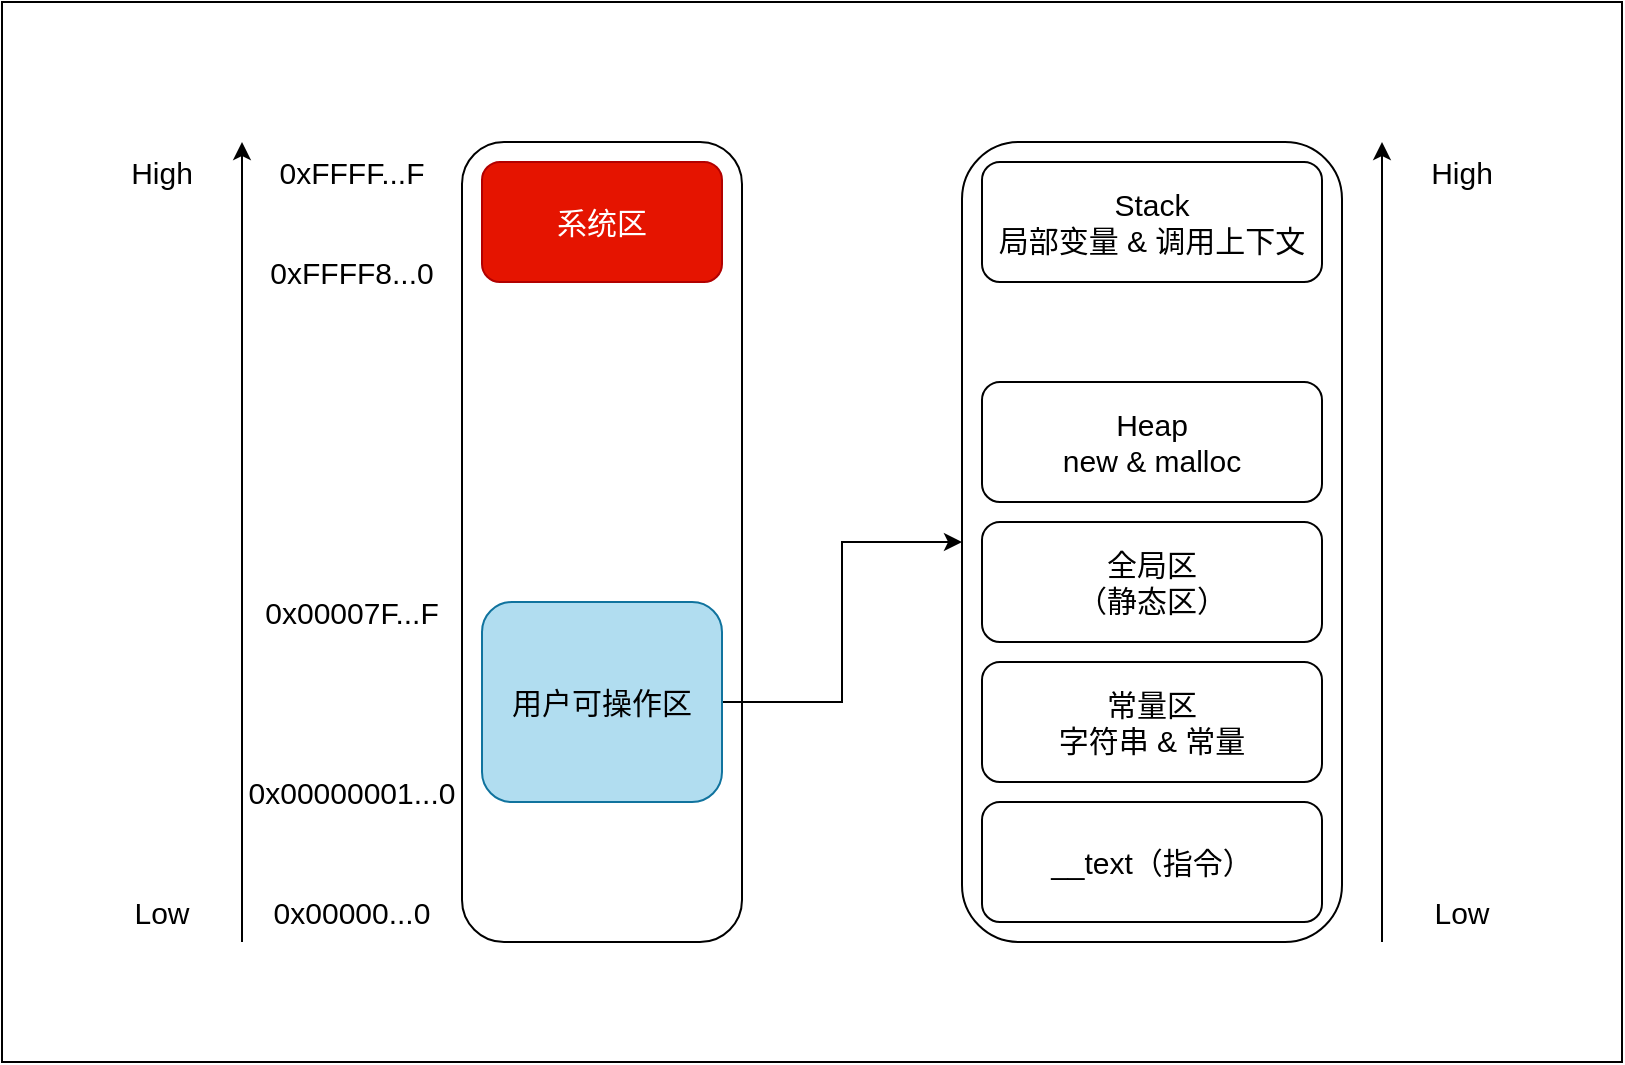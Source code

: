 <mxfile version="16.4.5" type="github">
  <diagram id="ta2pAvN_0TowIcE2f6iy" name="Page-1">
    <mxGraphModel dx="1325" dy="1616" grid="1" gridSize="10" guides="1" tooltips="1" connect="1" arrows="1" fold="1" page="1" pageScale="1" pageWidth="827" pageHeight="1169" math="0" shadow="0">
      <root>
        <mxCell id="0" />
        <mxCell id="1" parent="0" />
        <mxCell id="h0ajp-BV4zZEb3fyEto1-27" value="" style="rounded=0;whiteSpace=wrap;html=1;fontSize=15;" vertex="1" parent="1">
          <mxGeometry x="-130" y="-30" width="810" height="530" as="geometry" />
        </mxCell>
        <mxCell id="h0ajp-BV4zZEb3fyEto1-2" value="" style="rounded=1;whiteSpace=wrap;html=1;" vertex="1" parent="1">
          <mxGeometry x="100" y="40" width="140" height="400" as="geometry" />
        </mxCell>
        <mxCell id="h0ajp-BV4zZEb3fyEto1-3" value="" style="endArrow=classic;html=1;rounded=0;" edge="1" parent="1">
          <mxGeometry width="50" height="50" relative="1" as="geometry">
            <mxPoint x="-10" y="440" as="sourcePoint" />
            <mxPoint x="-10" y="40" as="targetPoint" />
          </mxGeometry>
        </mxCell>
        <mxCell id="h0ajp-BV4zZEb3fyEto1-4" value="系统区" style="rounded=1;whiteSpace=wrap;html=1;fillColor=#e51400;strokeColor=#B20000;fontColor=#ffffff;fontSize=15;" vertex="1" parent="1">
          <mxGeometry x="110" y="50" width="120" height="60" as="geometry" />
        </mxCell>
        <mxCell id="h0ajp-BV4zZEb3fyEto1-19" style="edgeStyle=orthogonalEdgeStyle;rounded=0;orthogonalLoop=1;jettySize=auto;html=1;exitX=1;exitY=0.5;exitDx=0;exitDy=0;fontSize=15;entryX=0;entryY=0.5;entryDx=0;entryDy=0;" edge="1" parent="1" source="h0ajp-BV4zZEb3fyEto1-5" target="h0ajp-BV4zZEb3fyEto1-21">
          <mxGeometry relative="1" as="geometry">
            <mxPoint x="360" y="250" as="targetPoint" />
          </mxGeometry>
        </mxCell>
        <mxCell id="h0ajp-BV4zZEb3fyEto1-5" value="用户可操作区" style="rounded=1;whiteSpace=wrap;html=1;fillColor=#b1ddf0;strokeColor=#10739e;fontSize=15;" vertex="1" parent="1">
          <mxGeometry x="110" y="270" width="120" height="100" as="geometry" />
        </mxCell>
        <mxCell id="h0ajp-BV4zZEb3fyEto1-6" value="Low" style="text;html=1;strokeColor=none;fillColor=none;align=center;verticalAlign=middle;whiteSpace=wrap;rounded=0;fontSize=15;" vertex="1" parent="1">
          <mxGeometry x="-80" y="410" width="60" height="30" as="geometry" />
        </mxCell>
        <mxCell id="h0ajp-BV4zZEb3fyEto1-10" value="High" style="text;html=1;strokeColor=none;fillColor=none;align=center;verticalAlign=middle;whiteSpace=wrap;rounded=0;fontSize=15;" vertex="1" parent="1">
          <mxGeometry x="-80" y="40" width="60" height="30" as="geometry" />
        </mxCell>
        <mxCell id="h0ajp-BV4zZEb3fyEto1-11" value="0x00000...0" style="text;html=1;strokeColor=none;fillColor=none;align=center;verticalAlign=middle;whiteSpace=wrap;rounded=0;fontSize=15;" vertex="1" parent="1">
          <mxGeometry y="410" width="90" height="30" as="geometry" />
        </mxCell>
        <mxCell id="h0ajp-BV4zZEb3fyEto1-12" value="0x00000001...0" style="text;html=1;strokeColor=none;fillColor=none;align=center;verticalAlign=middle;whiteSpace=wrap;rounded=0;fontSize=15;" vertex="1" parent="1">
          <mxGeometry y="350" width="90" height="30" as="geometry" />
        </mxCell>
        <mxCell id="h0ajp-BV4zZEb3fyEto1-13" value="0x00007F...F" style="text;html=1;strokeColor=none;fillColor=none;align=center;verticalAlign=middle;whiteSpace=wrap;rounded=0;fontSize=15;" vertex="1" parent="1">
          <mxGeometry y="260" width="90" height="30" as="geometry" />
        </mxCell>
        <mxCell id="h0ajp-BV4zZEb3fyEto1-14" value="0xFFFF8...0" style="text;html=1;strokeColor=none;fillColor=none;align=center;verticalAlign=middle;whiteSpace=wrap;rounded=0;fontSize=15;" vertex="1" parent="1">
          <mxGeometry y="90" width="90" height="30" as="geometry" />
        </mxCell>
        <mxCell id="h0ajp-BV4zZEb3fyEto1-15" value="0xFFFF...F" style="text;html=1;strokeColor=none;fillColor=none;align=center;verticalAlign=middle;whiteSpace=wrap;rounded=0;fontSize=15;" vertex="1" parent="1">
          <mxGeometry y="40" width="90" height="30" as="geometry" />
        </mxCell>
        <mxCell id="h0ajp-BV4zZEb3fyEto1-16" value="High" style="text;html=1;strokeColor=none;fillColor=none;align=center;verticalAlign=middle;whiteSpace=wrap;rounded=0;fontSize=15;" vertex="1" parent="1">
          <mxGeometry x="570" y="40" width="60" height="30" as="geometry" />
        </mxCell>
        <mxCell id="h0ajp-BV4zZEb3fyEto1-17" value="" style="endArrow=classic;html=1;rounded=0;" edge="1" parent="1">
          <mxGeometry width="50" height="50" relative="1" as="geometry">
            <mxPoint x="560" y="440" as="sourcePoint" />
            <mxPoint x="560" y="40" as="targetPoint" />
          </mxGeometry>
        </mxCell>
        <mxCell id="h0ajp-BV4zZEb3fyEto1-18" value="Low" style="text;html=1;strokeColor=none;fillColor=none;align=center;verticalAlign=middle;whiteSpace=wrap;rounded=0;fontSize=15;" vertex="1" parent="1">
          <mxGeometry x="570" y="410" width="60" height="30" as="geometry" />
        </mxCell>
        <mxCell id="h0ajp-BV4zZEb3fyEto1-21" value="" style="rounded=1;whiteSpace=wrap;html=1;" vertex="1" parent="1">
          <mxGeometry x="350" y="40" width="190" height="400" as="geometry" />
        </mxCell>
        <mxCell id="h0ajp-BV4zZEb3fyEto1-22" value="Stack&lt;br&gt;局部变量 &amp;amp; 调用上下文" style="rounded=1;whiteSpace=wrap;html=1;fontSize=15;" vertex="1" parent="1">
          <mxGeometry x="360" y="50" width="170" height="60" as="geometry" />
        </mxCell>
        <mxCell id="h0ajp-BV4zZEb3fyEto1-23" value="Heap&lt;br&gt;new &amp;amp; malloc" style="rounded=1;whiteSpace=wrap;html=1;fontSize=15;" vertex="1" parent="1">
          <mxGeometry x="360" y="160" width="170" height="60" as="geometry" />
        </mxCell>
        <mxCell id="h0ajp-BV4zZEb3fyEto1-24" value="全局区&lt;br&gt;（静态区）" style="rounded=1;whiteSpace=wrap;html=1;fontSize=15;" vertex="1" parent="1">
          <mxGeometry x="360" y="230" width="170" height="60" as="geometry" />
        </mxCell>
        <mxCell id="h0ajp-BV4zZEb3fyEto1-25" value="常量区&lt;br&gt;字符串 &amp;amp; 常量" style="rounded=1;whiteSpace=wrap;html=1;fontSize=15;" vertex="1" parent="1">
          <mxGeometry x="360" y="300" width="170" height="60" as="geometry" />
        </mxCell>
        <mxCell id="h0ajp-BV4zZEb3fyEto1-26" value="__text（指令）" style="rounded=1;whiteSpace=wrap;html=1;fontSize=15;" vertex="1" parent="1">
          <mxGeometry x="360" y="370" width="170" height="60" as="geometry" />
        </mxCell>
      </root>
    </mxGraphModel>
  </diagram>
</mxfile>
